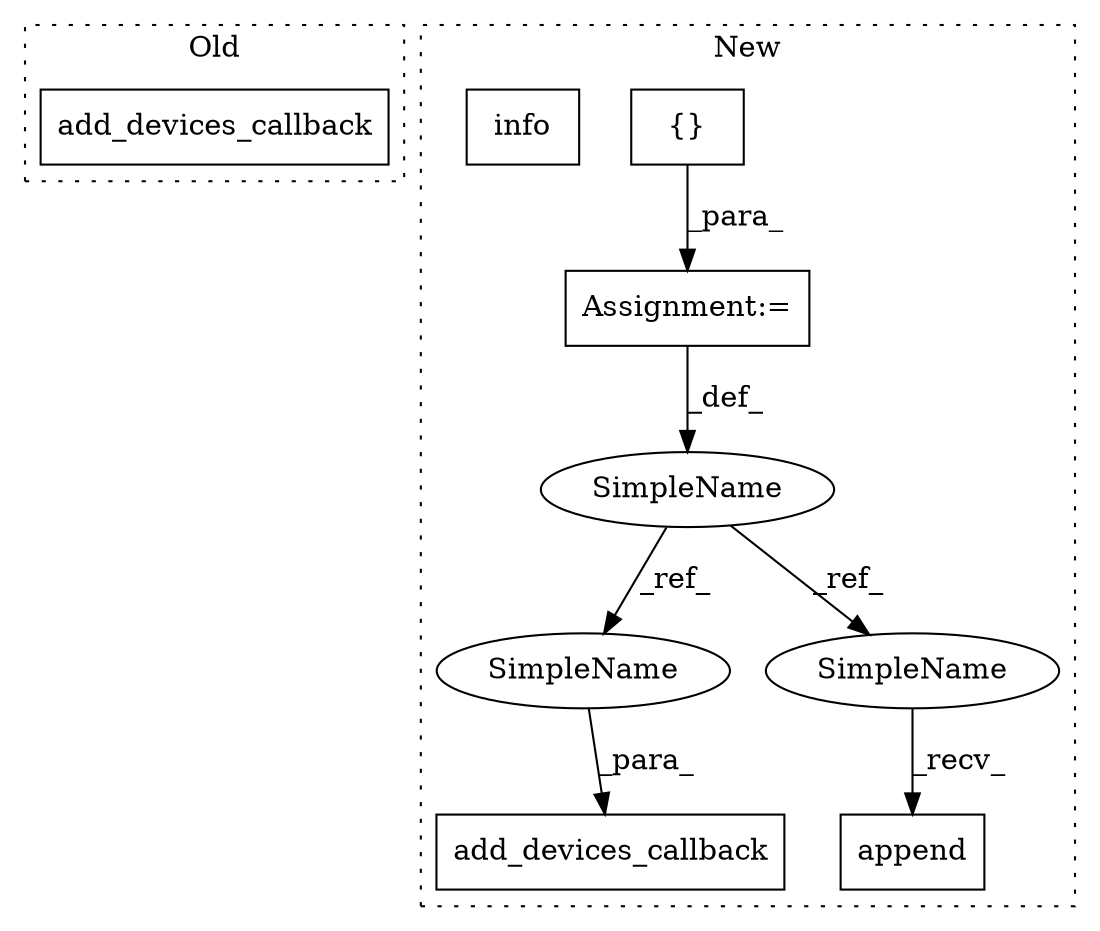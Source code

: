 digraph G {
subgraph cluster0 {
1 [label="add_devices_callback" a="32" s="1016,1089" l="21,1" shape="box"];
label = "Old";
style="dotted";
}
subgraph cluster1 {
2 [label="append" a="32" s="1216,1232" l="7,1" shape="box"];
3 [label="{}" a="4" s="788" l="2" shape="box"];
4 [label="Assignment:=" a="7" s="770" l="1" shape="box"];
5 [label="info" a="32" s="1034,1074" l="5,1" shape="box"];
6 [label="SimpleName" a="42" s="764" l="6" shape="ellipse"];
7 [label="add_devices_callback" a="32" s="1253,1280" l="21,1" shape="box"];
8 [label="SimpleName" a="42" s="1274" l="6" shape="ellipse"];
9 [label="SimpleName" a="42" s="1209" l="6" shape="ellipse"];
label = "New";
style="dotted";
}
3 -> 4 [label="_para_"];
4 -> 6 [label="_def_"];
6 -> 8 [label="_ref_"];
6 -> 9 [label="_ref_"];
8 -> 7 [label="_para_"];
9 -> 2 [label="_recv_"];
}